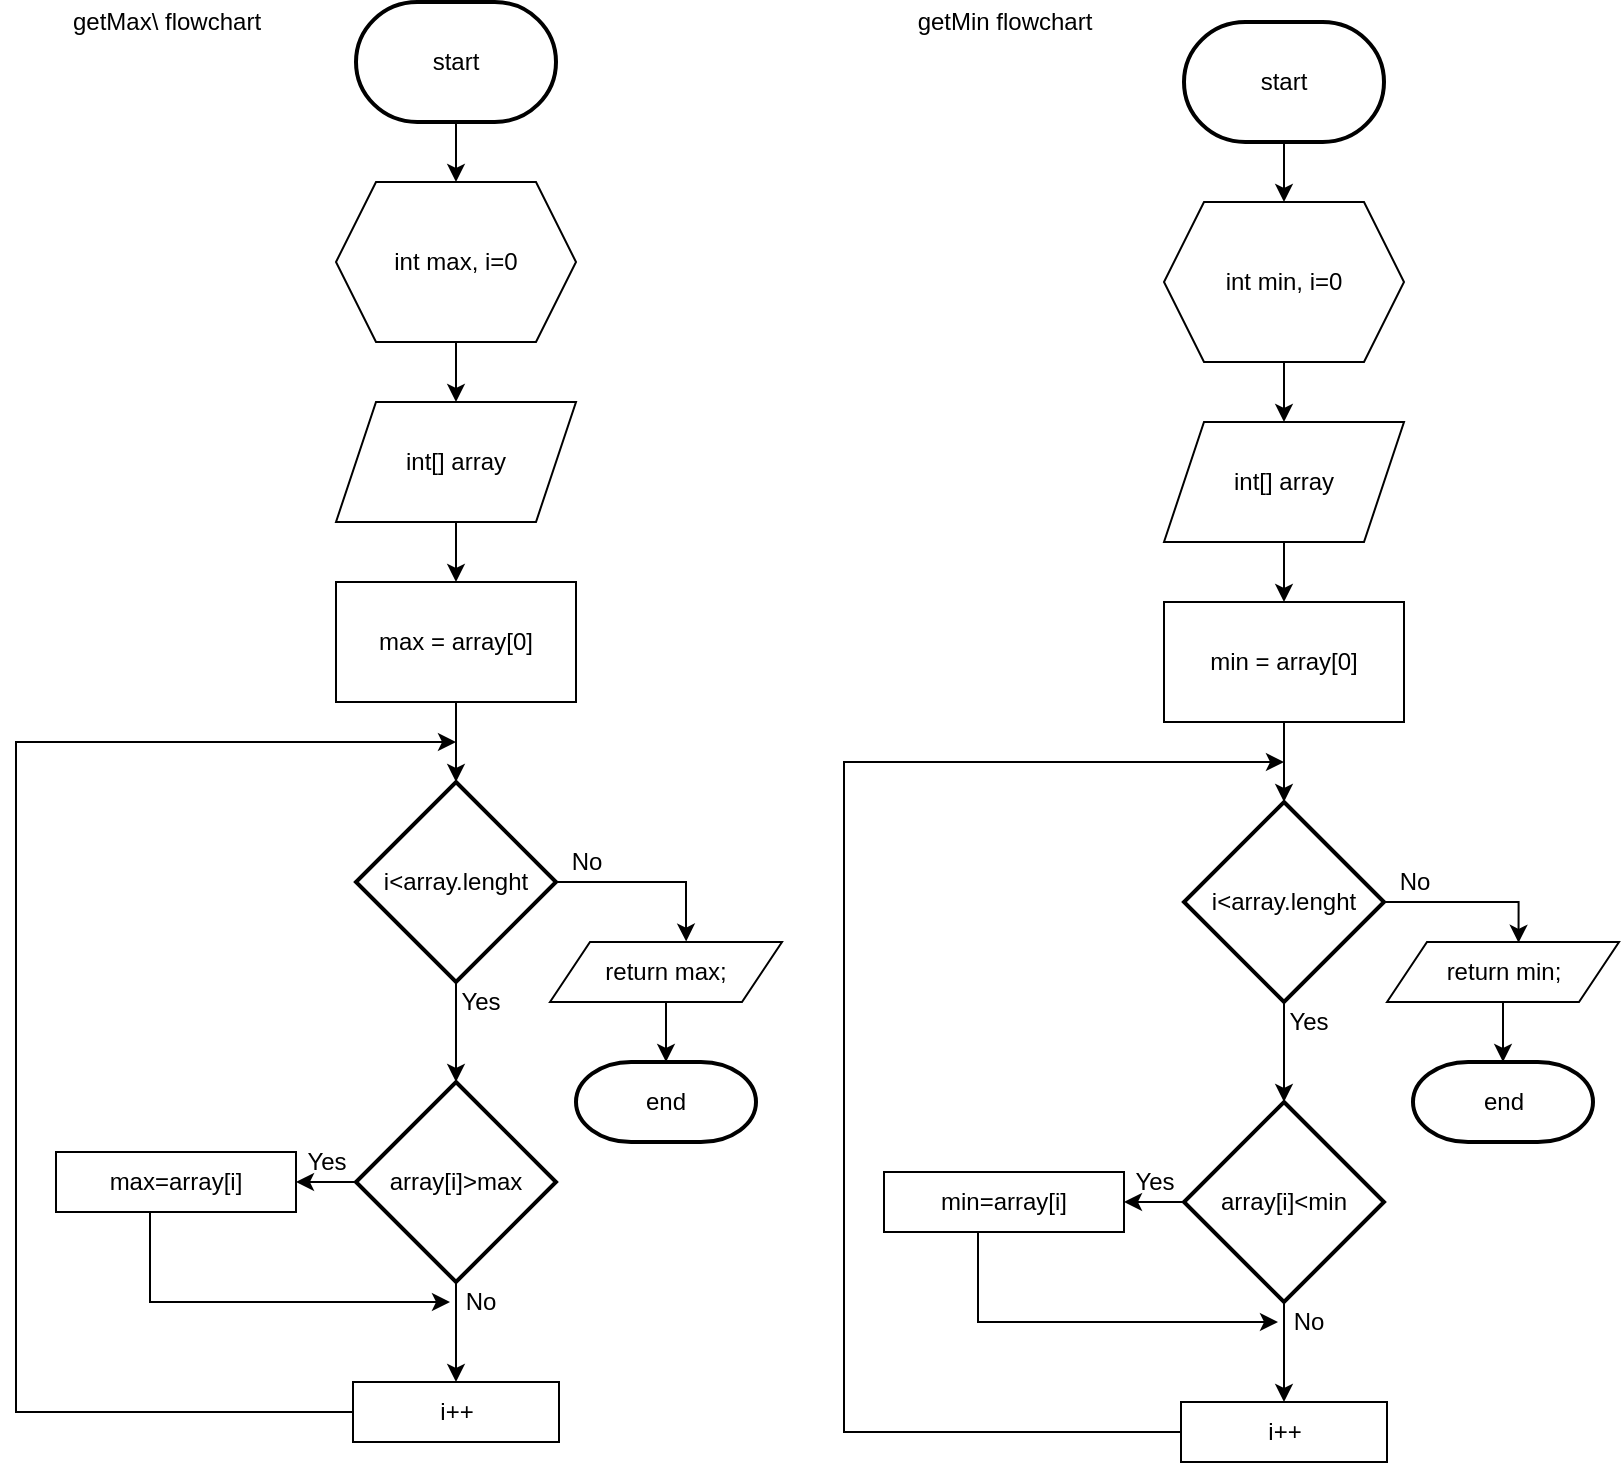 <mxfile version="14.5.1" type="device"><diagram id="C5RBs43oDa-KdzZeNtuy" name="Page-1"><mxGraphModel dx="551" dy="694" grid="1" gridSize="10" guides="1" tooltips="1" connect="1" arrows="1" fold="1" page="1" pageScale="1" pageWidth="827" pageHeight="1169" math="0" shadow="0"><root><mxCell id="WIyWlLk6GJQsqaUBKTNV-0"/><mxCell id="WIyWlLk6GJQsqaUBKTNV-1" parent="WIyWlLk6GJQsqaUBKTNV-0"/><mxCell id="7tx2knFzXNvBEkrSVF4e-22" value="" style="edgeStyle=orthogonalEdgeStyle;rounded=0;orthogonalLoop=1;jettySize=auto;html=1;" parent="WIyWlLk6GJQsqaUBKTNV-1" source="7tx2knFzXNvBEkrSVF4e-3" target="7tx2knFzXNvBEkrSVF4e-4" edge="1"><mxGeometry relative="1" as="geometry"/></mxCell><mxCell id="7tx2knFzXNvBEkrSVF4e-3" value="int max, i=0" style="shape=hexagon;perimeter=hexagonPerimeter2;whiteSpace=wrap;html=1;fixedSize=1;" parent="WIyWlLk6GJQsqaUBKTNV-1" vertex="1"><mxGeometry x="186" y="130" width="120" height="80" as="geometry"/></mxCell><mxCell id="7tx2knFzXNvBEkrSVF4e-23" value="" style="edgeStyle=orthogonalEdgeStyle;rounded=0;orthogonalLoop=1;jettySize=auto;html=1;" parent="WIyWlLk6GJQsqaUBKTNV-1" source="7tx2knFzXNvBEkrSVF4e-4" target="7tx2knFzXNvBEkrSVF4e-5" edge="1"><mxGeometry relative="1" as="geometry"/></mxCell><mxCell id="7tx2knFzXNvBEkrSVF4e-4" value="int[] array" style="shape=parallelogram;perimeter=parallelogramPerimeter;whiteSpace=wrap;html=1;fixedSize=1;" parent="WIyWlLk6GJQsqaUBKTNV-1" vertex="1"><mxGeometry x="186" y="240" width="120" height="60" as="geometry"/></mxCell><mxCell id="7tx2knFzXNvBEkrSVF4e-24" value="" style="edgeStyle=orthogonalEdgeStyle;rounded=0;orthogonalLoop=1;jettySize=auto;html=1;" parent="WIyWlLk6GJQsqaUBKTNV-1" source="7tx2knFzXNvBEkrSVF4e-5" target="7tx2knFzXNvBEkrSVF4e-6" edge="1"><mxGeometry relative="1" as="geometry"/></mxCell><mxCell id="7tx2knFzXNvBEkrSVF4e-5" value="max = array[0]" style="whiteSpace=wrap;html=1;" parent="WIyWlLk6GJQsqaUBKTNV-1" vertex="1"><mxGeometry x="186" y="330" width="120" height="60" as="geometry"/></mxCell><mxCell id="7tx2knFzXNvBEkrSVF4e-25" value="" style="edgeStyle=orthogonalEdgeStyle;rounded=0;orthogonalLoop=1;jettySize=auto;html=1;" parent="WIyWlLk6GJQsqaUBKTNV-1" source="7tx2knFzXNvBEkrSVF4e-6" target="7tx2knFzXNvBEkrSVF4e-7" edge="1"><mxGeometry relative="1" as="geometry"/></mxCell><mxCell id="xzw5nEfWyZ882YpGWfMI-2" style="edgeStyle=orthogonalEdgeStyle;rounded=0;orthogonalLoop=1;jettySize=auto;html=1;entryX=0.587;entryY=-0.007;entryDx=0;entryDy=0;entryPerimeter=0;" edge="1" parent="WIyWlLk6GJQsqaUBKTNV-1" source="7tx2knFzXNvBEkrSVF4e-6" target="xzw5nEfWyZ882YpGWfMI-1"><mxGeometry relative="1" as="geometry"><mxPoint x="360" y="480" as="targetPoint"/><Array as="points"><mxPoint x="361" y="480"/><mxPoint x="361" y="500"/></Array></mxGeometry></mxCell><mxCell id="7tx2knFzXNvBEkrSVF4e-6" value="i&amp;lt;array.lenght" style="strokeWidth=2;html=1;shape=mxgraph.flowchart.decision;whiteSpace=wrap;" parent="WIyWlLk6GJQsqaUBKTNV-1" vertex="1"><mxGeometry x="196" y="430" width="100" height="100" as="geometry"/></mxCell><mxCell id="7tx2knFzXNvBEkrSVF4e-27" value="" style="edgeStyle=orthogonalEdgeStyle;rounded=0;orthogonalLoop=1;jettySize=auto;html=1;" parent="WIyWlLk6GJQsqaUBKTNV-1" source="7tx2knFzXNvBEkrSVF4e-7" target="7tx2knFzXNvBEkrSVF4e-8" edge="1"><mxGeometry relative="1" as="geometry"/></mxCell><mxCell id="7tx2knFzXNvBEkrSVF4e-33" value="" style="edgeStyle=orthogonalEdgeStyle;rounded=0;orthogonalLoop=1;jettySize=auto;html=1;" parent="WIyWlLk6GJQsqaUBKTNV-1" source="7tx2knFzXNvBEkrSVF4e-7" target="7tx2knFzXNvBEkrSVF4e-32" edge="1"><mxGeometry relative="1" as="geometry"/></mxCell><mxCell id="7tx2knFzXNvBEkrSVF4e-7" value="array[i]&amp;gt;max" style="strokeWidth=2;html=1;shape=mxgraph.flowchart.decision;whiteSpace=wrap;" parent="WIyWlLk6GJQsqaUBKTNV-1" vertex="1"><mxGeometry x="196" y="580" width="100" height="100" as="geometry"/></mxCell><mxCell id="7tx2knFzXNvBEkrSVF4e-41" style="edgeStyle=orthogonalEdgeStyle;rounded=0;orthogonalLoop=1;jettySize=auto;html=1;" parent="WIyWlLk6GJQsqaUBKTNV-1" source="7tx2knFzXNvBEkrSVF4e-8" edge="1"><mxGeometry relative="1" as="geometry"><mxPoint x="246" y="410" as="targetPoint"/><Array as="points"><mxPoint x="26" y="745"/><mxPoint x="26" y="410"/></Array></mxGeometry></mxCell><mxCell id="7tx2knFzXNvBEkrSVF4e-8" value="i++" style="whiteSpace=wrap;html=1;" parent="WIyWlLk6GJQsqaUBKTNV-1" vertex="1"><mxGeometry x="194.5" y="730" width="103" height="30" as="geometry"/></mxCell><mxCell id="7tx2knFzXNvBEkrSVF4e-15" value="end" style="strokeWidth=2;html=1;shape=mxgraph.flowchart.terminator;whiteSpace=wrap;" parent="WIyWlLk6GJQsqaUBKTNV-1" vertex="1"><mxGeometry x="306" y="570" width="90" height="40" as="geometry"/></mxCell><mxCell id="7tx2knFzXNvBEkrSVF4e-18" value="" style="edgeStyle=orthogonalEdgeStyle;rounded=0;orthogonalLoop=1;jettySize=auto;html=1;" parent="WIyWlLk6GJQsqaUBKTNV-1" source="7tx2knFzXNvBEkrSVF4e-16" target="7tx2knFzXNvBEkrSVF4e-3" edge="1"><mxGeometry relative="1" as="geometry"/></mxCell><mxCell id="7tx2knFzXNvBEkrSVF4e-16" value="start" style="strokeWidth=2;html=1;shape=mxgraph.flowchart.terminator;whiteSpace=wrap;" parent="WIyWlLk6GJQsqaUBKTNV-1" vertex="1"><mxGeometry x="196" y="40" width="100" height="60" as="geometry"/></mxCell><mxCell id="7tx2knFzXNvBEkrSVF4e-28" value="Yes" style="text;html=1;align=center;verticalAlign=middle;resizable=0;points=[];autosize=1;" parent="WIyWlLk6GJQsqaUBKTNV-1" vertex="1"><mxGeometry x="243" y="530" width="30" height="20" as="geometry"/></mxCell><mxCell id="7tx2knFzXNvBEkrSVF4e-29" value="No" style="text;html=1;align=center;verticalAlign=middle;resizable=0;points=[];autosize=1;" parent="WIyWlLk6GJQsqaUBKTNV-1" vertex="1"><mxGeometry x="243" y="680" width="30" height="20" as="geometry"/></mxCell><mxCell id="7tx2knFzXNvBEkrSVF4e-30" value="No" style="text;html=1;align=center;verticalAlign=middle;resizable=0;points=[];autosize=1;" parent="WIyWlLk6GJQsqaUBKTNV-1" vertex="1"><mxGeometry x="296" y="460" width="30" height="20" as="geometry"/></mxCell><mxCell id="7tx2knFzXNvBEkrSVF4e-40" style="edgeStyle=orthogonalEdgeStyle;rounded=0;orthogonalLoop=1;jettySize=auto;html=1;" parent="WIyWlLk6GJQsqaUBKTNV-1" source="7tx2knFzXNvBEkrSVF4e-32" edge="1"><mxGeometry relative="1" as="geometry"><mxPoint x="243" y="690" as="targetPoint"/><Array as="points"><mxPoint x="93" y="690"/><mxPoint x="241" y="690"/></Array></mxGeometry></mxCell><mxCell id="7tx2knFzXNvBEkrSVF4e-32" value="max=array[i]" style="whiteSpace=wrap;html=1;" parent="WIyWlLk6GJQsqaUBKTNV-1" vertex="1"><mxGeometry x="46" y="615" width="120" height="30" as="geometry"/></mxCell><mxCell id="7tx2knFzXNvBEkrSVF4e-38" value="Yes" style="text;html=1;align=center;verticalAlign=middle;resizable=0;points=[];autosize=1;" parent="WIyWlLk6GJQsqaUBKTNV-1" vertex="1"><mxGeometry x="166" y="610" width="30" height="20" as="geometry"/></mxCell><mxCell id="7tx2knFzXNvBEkrSVF4e-65" value="" style="edgeStyle=orthogonalEdgeStyle;rounded=0;orthogonalLoop=1;jettySize=auto;html=1;" parent="WIyWlLk6GJQsqaUBKTNV-1" source="7tx2knFzXNvBEkrSVF4e-66" target="7tx2knFzXNvBEkrSVF4e-68" edge="1"><mxGeometry relative="1" as="geometry"/></mxCell><mxCell id="7tx2knFzXNvBEkrSVF4e-66" value="int min, i=0" style="shape=hexagon;perimeter=hexagonPerimeter2;whiteSpace=wrap;html=1;fixedSize=1;" parent="WIyWlLk6GJQsqaUBKTNV-1" vertex="1"><mxGeometry x="600" y="140" width="120" height="80" as="geometry"/></mxCell><mxCell id="7tx2knFzXNvBEkrSVF4e-67" value="" style="edgeStyle=orthogonalEdgeStyle;rounded=0;orthogonalLoop=1;jettySize=auto;html=1;" parent="WIyWlLk6GJQsqaUBKTNV-1" source="7tx2knFzXNvBEkrSVF4e-68" target="7tx2knFzXNvBEkrSVF4e-70" edge="1"><mxGeometry relative="1" as="geometry"/></mxCell><mxCell id="7tx2knFzXNvBEkrSVF4e-68" value="int[] array" style="shape=parallelogram;perimeter=parallelogramPerimeter;whiteSpace=wrap;html=1;fixedSize=1;" parent="WIyWlLk6GJQsqaUBKTNV-1" vertex="1"><mxGeometry x="600" y="250" width="120" height="60" as="geometry"/></mxCell><mxCell id="7tx2knFzXNvBEkrSVF4e-69" value="" style="edgeStyle=orthogonalEdgeStyle;rounded=0;orthogonalLoop=1;jettySize=auto;html=1;" parent="WIyWlLk6GJQsqaUBKTNV-1" source="7tx2knFzXNvBEkrSVF4e-70" target="7tx2knFzXNvBEkrSVF4e-73" edge="1"><mxGeometry relative="1" as="geometry"/></mxCell><mxCell id="7tx2knFzXNvBEkrSVF4e-70" value="min = array[0]" style="whiteSpace=wrap;html=1;" parent="WIyWlLk6GJQsqaUBKTNV-1" vertex="1"><mxGeometry x="600" y="340" width="120" height="60" as="geometry"/></mxCell><mxCell id="7tx2knFzXNvBEkrSVF4e-71" value="" style="edgeStyle=orthogonalEdgeStyle;rounded=0;orthogonalLoop=1;jettySize=auto;html=1;" parent="WIyWlLk6GJQsqaUBKTNV-1" source="7tx2knFzXNvBEkrSVF4e-73" target="7tx2knFzXNvBEkrSVF4e-76" edge="1"><mxGeometry relative="1" as="geometry"/></mxCell><mxCell id="xzw5nEfWyZ882YpGWfMI-5" style="edgeStyle=orthogonalEdgeStyle;rounded=0;orthogonalLoop=1;jettySize=auto;html=1;entryX=0.567;entryY=0.014;entryDx=0;entryDy=0;entryPerimeter=0;" edge="1" parent="WIyWlLk6GJQsqaUBKTNV-1" source="7tx2knFzXNvBEkrSVF4e-73" target="xzw5nEfWyZ882YpGWfMI-4"><mxGeometry relative="1" as="geometry"><mxPoint x="780" y="490" as="targetPoint"/><Array as="points"><mxPoint x="777" y="490"/></Array></mxGeometry></mxCell><mxCell id="7tx2knFzXNvBEkrSVF4e-73" value="i&amp;lt;array.lenght" style="strokeWidth=2;html=1;shape=mxgraph.flowchart.decision;whiteSpace=wrap;" parent="WIyWlLk6GJQsqaUBKTNV-1" vertex="1"><mxGeometry x="610" y="440" width="100" height="100" as="geometry"/></mxCell><mxCell id="7tx2knFzXNvBEkrSVF4e-74" value="" style="edgeStyle=orthogonalEdgeStyle;rounded=0;orthogonalLoop=1;jettySize=auto;html=1;" parent="WIyWlLk6GJQsqaUBKTNV-1" source="7tx2knFzXNvBEkrSVF4e-76" target="7tx2knFzXNvBEkrSVF4e-78" edge="1"><mxGeometry relative="1" as="geometry"/></mxCell><mxCell id="7tx2knFzXNvBEkrSVF4e-75" value="" style="edgeStyle=orthogonalEdgeStyle;rounded=0;orthogonalLoop=1;jettySize=auto;html=1;" parent="WIyWlLk6GJQsqaUBKTNV-1" source="7tx2knFzXNvBEkrSVF4e-76" target="7tx2knFzXNvBEkrSVF4e-86" edge="1"><mxGeometry relative="1" as="geometry"/></mxCell><mxCell id="7tx2knFzXNvBEkrSVF4e-76" value="array[i]&amp;lt;min" style="strokeWidth=2;html=1;shape=mxgraph.flowchart.decision;whiteSpace=wrap;" parent="WIyWlLk6GJQsqaUBKTNV-1" vertex="1"><mxGeometry x="610" y="590" width="100" height="100" as="geometry"/></mxCell><mxCell id="7tx2knFzXNvBEkrSVF4e-77" style="edgeStyle=orthogonalEdgeStyle;rounded=0;orthogonalLoop=1;jettySize=auto;html=1;" parent="WIyWlLk6GJQsqaUBKTNV-1" source="7tx2knFzXNvBEkrSVF4e-78" edge="1"><mxGeometry relative="1" as="geometry"><mxPoint x="660" y="420" as="targetPoint"/><Array as="points"><mxPoint x="440" y="755"/><mxPoint x="440" y="420"/></Array></mxGeometry></mxCell><mxCell id="7tx2knFzXNvBEkrSVF4e-78" value="i++" style="whiteSpace=wrap;html=1;" parent="WIyWlLk6GJQsqaUBKTNV-1" vertex="1"><mxGeometry x="608.5" y="740" width="103" height="30" as="geometry"/></mxCell><mxCell id="7tx2knFzXNvBEkrSVF4e-79" value="end" style="strokeWidth=2;html=1;shape=mxgraph.flowchart.terminator;whiteSpace=wrap;" parent="WIyWlLk6GJQsqaUBKTNV-1" vertex="1"><mxGeometry x="724.5" y="570" width="90" height="40" as="geometry"/></mxCell><mxCell id="7tx2knFzXNvBEkrSVF4e-80" value="" style="edgeStyle=orthogonalEdgeStyle;rounded=0;orthogonalLoop=1;jettySize=auto;html=1;" parent="WIyWlLk6GJQsqaUBKTNV-1" source="7tx2knFzXNvBEkrSVF4e-81" target="7tx2knFzXNvBEkrSVF4e-66" edge="1"><mxGeometry relative="1" as="geometry"/></mxCell><mxCell id="7tx2knFzXNvBEkrSVF4e-81" value="start" style="strokeWidth=2;html=1;shape=mxgraph.flowchart.terminator;whiteSpace=wrap;" parent="WIyWlLk6GJQsqaUBKTNV-1" vertex="1"><mxGeometry x="610" y="50" width="100" height="60" as="geometry"/></mxCell><mxCell id="7tx2knFzXNvBEkrSVF4e-82" value="Yes" style="text;html=1;align=center;verticalAlign=middle;resizable=0;points=[];autosize=1;" parent="WIyWlLk6GJQsqaUBKTNV-1" vertex="1"><mxGeometry x="657" y="540" width="30" height="20" as="geometry"/></mxCell><mxCell id="7tx2knFzXNvBEkrSVF4e-83" value="No" style="text;html=1;align=center;verticalAlign=middle;resizable=0;points=[];autosize=1;" parent="WIyWlLk6GJQsqaUBKTNV-1" vertex="1"><mxGeometry x="657" y="690" width="30" height="20" as="geometry"/></mxCell><mxCell id="7tx2knFzXNvBEkrSVF4e-84" value="No" style="text;html=1;align=center;verticalAlign=middle;resizable=0;points=[];autosize=1;" parent="WIyWlLk6GJQsqaUBKTNV-1" vertex="1"><mxGeometry x="710" y="470" width="30" height="20" as="geometry"/></mxCell><mxCell id="7tx2knFzXNvBEkrSVF4e-85" style="edgeStyle=orthogonalEdgeStyle;rounded=0;orthogonalLoop=1;jettySize=auto;html=1;" parent="WIyWlLk6GJQsqaUBKTNV-1" source="7tx2knFzXNvBEkrSVF4e-86" edge="1"><mxGeometry relative="1" as="geometry"><mxPoint x="657" y="700" as="targetPoint"/><Array as="points"><mxPoint x="507" y="700"/><mxPoint x="655" y="700"/></Array></mxGeometry></mxCell><mxCell id="7tx2knFzXNvBEkrSVF4e-86" value="min=array[i]" style="whiteSpace=wrap;html=1;" parent="WIyWlLk6GJQsqaUBKTNV-1" vertex="1"><mxGeometry x="460" y="625" width="120" height="30" as="geometry"/></mxCell><mxCell id="7tx2knFzXNvBEkrSVF4e-87" value="Yes" style="text;html=1;align=center;verticalAlign=middle;resizable=0;points=[];autosize=1;" parent="WIyWlLk6GJQsqaUBKTNV-1" vertex="1"><mxGeometry x="580" y="620" width="30" height="20" as="geometry"/></mxCell><mxCell id="7tx2knFzXNvBEkrSVF4e-88" value="getMax\ flowchart" style="text;html=1;align=center;verticalAlign=middle;resizable=0;points=[];autosize=1;" parent="WIyWlLk6GJQsqaUBKTNV-1" vertex="1"><mxGeometry x="46" y="40" width="110" height="20" as="geometry"/></mxCell><mxCell id="7tx2knFzXNvBEkrSVF4e-89" value="getMin flowchart" style="text;html=1;align=center;verticalAlign=middle;resizable=0;points=[];autosize=1;" parent="WIyWlLk6GJQsqaUBKTNV-1" vertex="1"><mxGeometry x="470" y="40" width="100" height="20" as="geometry"/></mxCell><mxCell id="xzw5nEfWyZ882YpGWfMI-3" value="" style="edgeStyle=orthogonalEdgeStyle;rounded=0;orthogonalLoop=1;jettySize=auto;html=1;" edge="1" parent="WIyWlLk6GJQsqaUBKTNV-1" source="xzw5nEfWyZ882YpGWfMI-1" target="7tx2knFzXNvBEkrSVF4e-15"><mxGeometry relative="1" as="geometry"/></mxCell><mxCell id="xzw5nEfWyZ882YpGWfMI-1" value="return max;" style="shape=parallelogram;perimeter=parallelogramPerimeter;whiteSpace=wrap;html=1;fixedSize=1;" vertex="1" parent="WIyWlLk6GJQsqaUBKTNV-1"><mxGeometry x="293" y="510" width="116" height="30" as="geometry"/></mxCell><mxCell id="xzw5nEfWyZ882YpGWfMI-6" value="" style="edgeStyle=orthogonalEdgeStyle;rounded=0;orthogonalLoop=1;jettySize=auto;html=1;" edge="1" parent="WIyWlLk6GJQsqaUBKTNV-1" source="xzw5nEfWyZ882YpGWfMI-4" target="7tx2knFzXNvBEkrSVF4e-79"><mxGeometry relative="1" as="geometry"/></mxCell><mxCell id="xzw5nEfWyZ882YpGWfMI-4" value="return min;" style="shape=parallelogram;perimeter=parallelogramPerimeter;whiteSpace=wrap;html=1;fixedSize=1;" vertex="1" parent="WIyWlLk6GJQsqaUBKTNV-1"><mxGeometry x="711.5" y="510" width="116" height="30" as="geometry"/></mxCell></root></mxGraphModel></diagram></mxfile>
